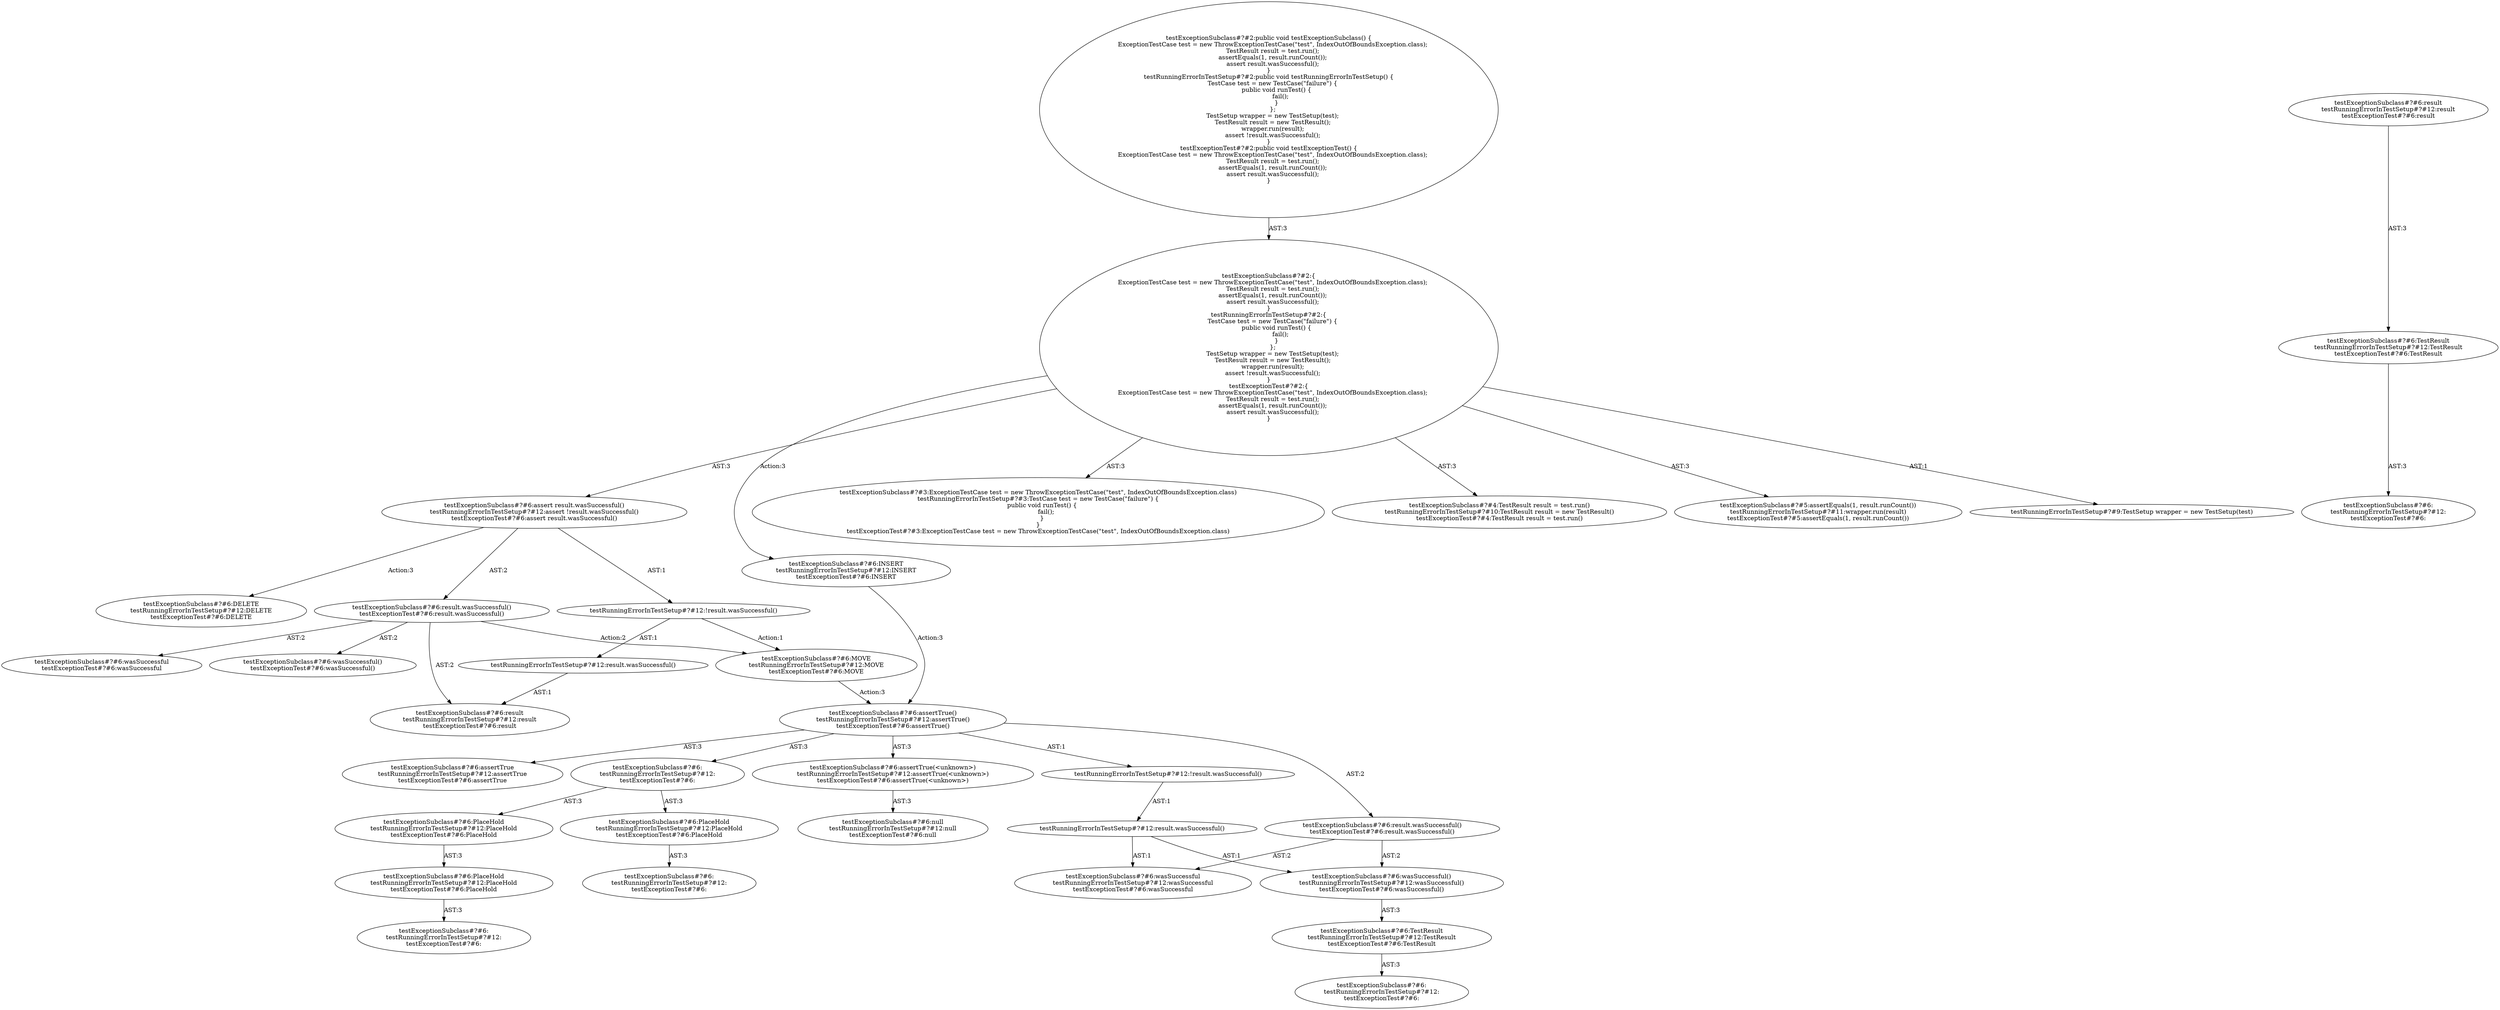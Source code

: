 digraph "Pattern" {
0 [label="testExceptionSubclass#?#6:DELETE
testRunningErrorInTestSetup#?#12:DELETE
testExceptionTest#?#6:DELETE" shape=ellipse]
1 [label="testExceptionSubclass#?#6:assert result.wasSuccessful()
testRunningErrorInTestSetup#?#12:assert !result.wasSuccessful()
testExceptionTest#?#6:assert result.wasSuccessful()" shape=ellipse]
2 [label="testExceptionSubclass#?#2:\{
    ExceptionTestCase test = new ThrowExceptionTestCase(\"test\", IndexOutOfBoundsException.class);
    TestResult result = test.run();
    assertEquals(1, result.runCount());
    assert result.wasSuccessful();
\}
testRunningErrorInTestSetup#?#2:\{
    TestCase test = new TestCase(\"failure\") \{
        public void runTest() \{
            fail();
        \}
    \};
    TestSetup wrapper = new TestSetup(test);
    TestResult result = new TestResult();
    wrapper.run(result);
    assert !result.wasSuccessful();
\}
testExceptionTest#?#2:\{
    ExceptionTestCase test = new ThrowExceptionTestCase(\"test\", IndexOutOfBoundsException.class);
    TestResult result = test.run();
    assertEquals(1, result.runCount());
    assert result.wasSuccessful();
\}" shape=ellipse]
3 [label="testExceptionSubclass#?#2:public void testExceptionSubclass() \{
    ExceptionTestCase test = new ThrowExceptionTestCase(\"test\", IndexOutOfBoundsException.class);
    TestResult result = test.run();
    assertEquals(1, result.runCount());
    assert result.wasSuccessful();
\}
testRunningErrorInTestSetup#?#2:public void testRunningErrorInTestSetup() \{
    TestCase test = new TestCase(\"failure\") \{
        public void runTest() \{
            fail();
        \}
    \};
    TestSetup wrapper = new TestSetup(test);
    TestResult result = new TestResult();
    wrapper.run(result);
    assert !result.wasSuccessful();
\}
testExceptionTest#?#2:public void testExceptionTest() \{
    ExceptionTestCase test = new ThrowExceptionTestCase(\"test\", IndexOutOfBoundsException.class);
    TestResult result = test.run();
    assertEquals(1, result.runCount());
    assert result.wasSuccessful();
\}" shape=ellipse]
4 [label="testExceptionSubclass#?#3:ExceptionTestCase test = new ThrowExceptionTestCase(\"test\", IndexOutOfBoundsException.class)
testRunningErrorInTestSetup#?#3:TestCase test = new TestCase(\"failure\") \{
    public void runTest() \{
        fail();
    \}
\}
testExceptionTest#?#3:ExceptionTestCase test = new ThrowExceptionTestCase(\"test\", IndexOutOfBoundsException.class)" shape=ellipse]
5 [label="testExceptionSubclass#?#4:TestResult result = test.run()
testRunningErrorInTestSetup#?#10:TestResult result = new TestResult()
testExceptionTest#?#4:TestResult result = test.run()" shape=ellipse]
6 [label="testExceptionSubclass#?#5:assertEquals(1, result.runCount())
testRunningErrorInTestSetup#?#11:wrapper.run(result)
testExceptionTest#?#5:assertEquals(1, result.runCount())" shape=ellipse]
7 [label="testExceptionSubclass#?#6:INSERT
testRunningErrorInTestSetup#?#12:INSERT
testExceptionTest#?#6:INSERT" shape=ellipse]
8 [label="testExceptionSubclass#?#6:assertTrue()
testRunningErrorInTestSetup#?#12:assertTrue()
testExceptionTest#?#6:assertTrue()" shape=ellipse]
9 [label="testExceptionSubclass#?#6:assertTrue
testRunningErrorInTestSetup#?#12:assertTrue
testExceptionTest#?#6:assertTrue" shape=ellipse]
10 [label="testExceptionSubclass#?#6:
testRunningErrorInTestSetup#?#12:
testExceptionTest#?#6:" shape=ellipse]
11 [label="testExceptionSubclass#?#6:PlaceHold
testRunningErrorInTestSetup#?#12:PlaceHold
testExceptionTest#?#6:PlaceHold" shape=ellipse]
12 [label="testExceptionSubclass#?#6:
testRunningErrorInTestSetup#?#12:
testExceptionTest#?#6:" shape=ellipse]
13 [label="testExceptionSubclass#?#6:PlaceHold
testRunningErrorInTestSetup#?#12:PlaceHold
testExceptionTest#?#6:PlaceHold" shape=ellipse]
14 [label="testExceptionSubclass#?#6:PlaceHold
testRunningErrorInTestSetup#?#12:PlaceHold
testExceptionTest#?#6:PlaceHold" shape=ellipse]
15 [label="testExceptionSubclass#?#6:
testRunningErrorInTestSetup#?#12:
testExceptionTest#?#6:" shape=ellipse]
16 [label="testExceptionSubclass#?#6:assertTrue(<unknown>)
testRunningErrorInTestSetup#?#12:assertTrue(<unknown>)
testExceptionTest#?#6:assertTrue(<unknown>)" shape=ellipse]
17 [label="testExceptionSubclass#?#6:null
testRunningErrorInTestSetup#?#12:null
testExceptionTest#?#6:null" shape=ellipse]
18 [label="testExceptionSubclass#?#6:result.wasSuccessful()
testExceptionTest#?#6:result.wasSuccessful()" shape=ellipse]
19 [label="testExceptionSubclass#?#6:wasSuccessful
testRunningErrorInTestSetup#?#12:wasSuccessful
testExceptionTest#?#6:wasSuccessful" shape=ellipse]
20 [label="testExceptionSubclass#?#6:result
testRunningErrorInTestSetup#?#12:result
testExceptionTest#?#6:result" shape=ellipse]
21 [label="testExceptionSubclass#?#6:result
testRunningErrorInTestSetup#?#12:result
testExceptionTest#?#6:result" shape=ellipse]
22 [label="testExceptionSubclass#?#6:TestResult
testRunningErrorInTestSetup#?#12:TestResult
testExceptionTest#?#6:TestResult" shape=ellipse]
23 [label="testExceptionSubclass#?#6:
testRunningErrorInTestSetup#?#12:
testExceptionTest#?#6:" shape=ellipse]
24 [label="testExceptionSubclass#?#6:wasSuccessful()
testRunningErrorInTestSetup#?#12:wasSuccessful()
testExceptionTest#?#6:wasSuccessful()" shape=ellipse]
25 [label="testExceptionSubclass#?#6:TestResult
testRunningErrorInTestSetup#?#12:TestResult
testExceptionTest#?#6:TestResult" shape=ellipse]
26 [label="testExceptionSubclass#?#6:
testRunningErrorInTestSetup#?#12:
testExceptionTest#?#6:" shape=ellipse]
27 [label="testExceptionSubclass#?#6:result.wasSuccessful()
testExceptionTest#?#6:result.wasSuccessful()" shape=ellipse]
28 [label="testExceptionSubclass#?#6:wasSuccessful
testExceptionTest#?#6:wasSuccessful" shape=ellipse]
29 [label="testExceptionSubclass#?#6:wasSuccessful()
testExceptionTest#?#6:wasSuccessful()" shape=ellipse]
30 [label="testExceptionSubclass#?#6:MOVE
testRunningErrorInTestSetup#?#12:MOVE
testExceptionTest#?#6:MOVE" shape=ellipse]
31 [label="testRunningErrorInTestSetup#?#12:!result.wasSuccessful()" shape=ellipse]
32 [label="testRunningErrorInTestSetup#?#12:result.wasSuccessful()" shape=ellipse]
33 [label="testRunningErrorInTestSetup#?#12:!result.wasSuccessful()" shape=ellipse]
34 [label="testRunningErrorInTestSetup#?#12:result.wasSuccessful()" shape=ellipse]
35 [label="testRunningErrorInTestSetup#?#9:TestSetup wrapper = new TestSetup(test)" shape=ellipse]
1 -> 0 [label="Action:3"];
1 -> 27 [label="AST:2"];
1 -> 33 [label="AST:1"];
2 -> 1 [label="AST:3"];
2 -> 4 [label="AST:3"];
2 -> 5 [label="AST:3"];
2 -> 6 [label="AST:3"];
2 -> 7 [label="Action:3"];
2 -> 35 [label="AST:1"];
3 -> 2 [label="AST:3"];
7 -> 8 [label="Action:3"];
8 -> 9 [label="AST:3"];
8 -> 10 [label="AST:3"];
8 -> 16 [label="AST:3"];
8 -> 18 [label="AST:2"];
8 -> 31 [label="AST:1"];
10 -> 11 [label="AST:3"];
10 -> 13 [label="AST:3"];
11 -> 12 [label="AST:3"];
13 -> 14 [label="AST:3"];
14 -> 15 [label="AST:3"];
16 -> 17 [label="AST:3"];
18 -> 19 [label="AST:2"];
18 -> 24 [label="AST:2"];
21 -> 22 [label="AST:3"];
22 -> 23 [label="AST:3"];
24 -> 25 [label="AST:3"];
25 -> 26 [label="AST:3"];
27 -> 20 [label="AST:2"];
27 -> 28 [label="AST:2"];
27 -> 29 [label="AST:2"];
27 -> 30 [label="Action:2"];
30 -> 8 [label="Action:3"];
31 -> 32 [label="AST:1"];
32 -> 19 [label="AST:1"];
32 -> 24 [label="AST:1"];
33 -> 34 [label="AST:1"];
33 -> 30 [label="Action:1"];
34 -> 20 [label="AST:1"];
}